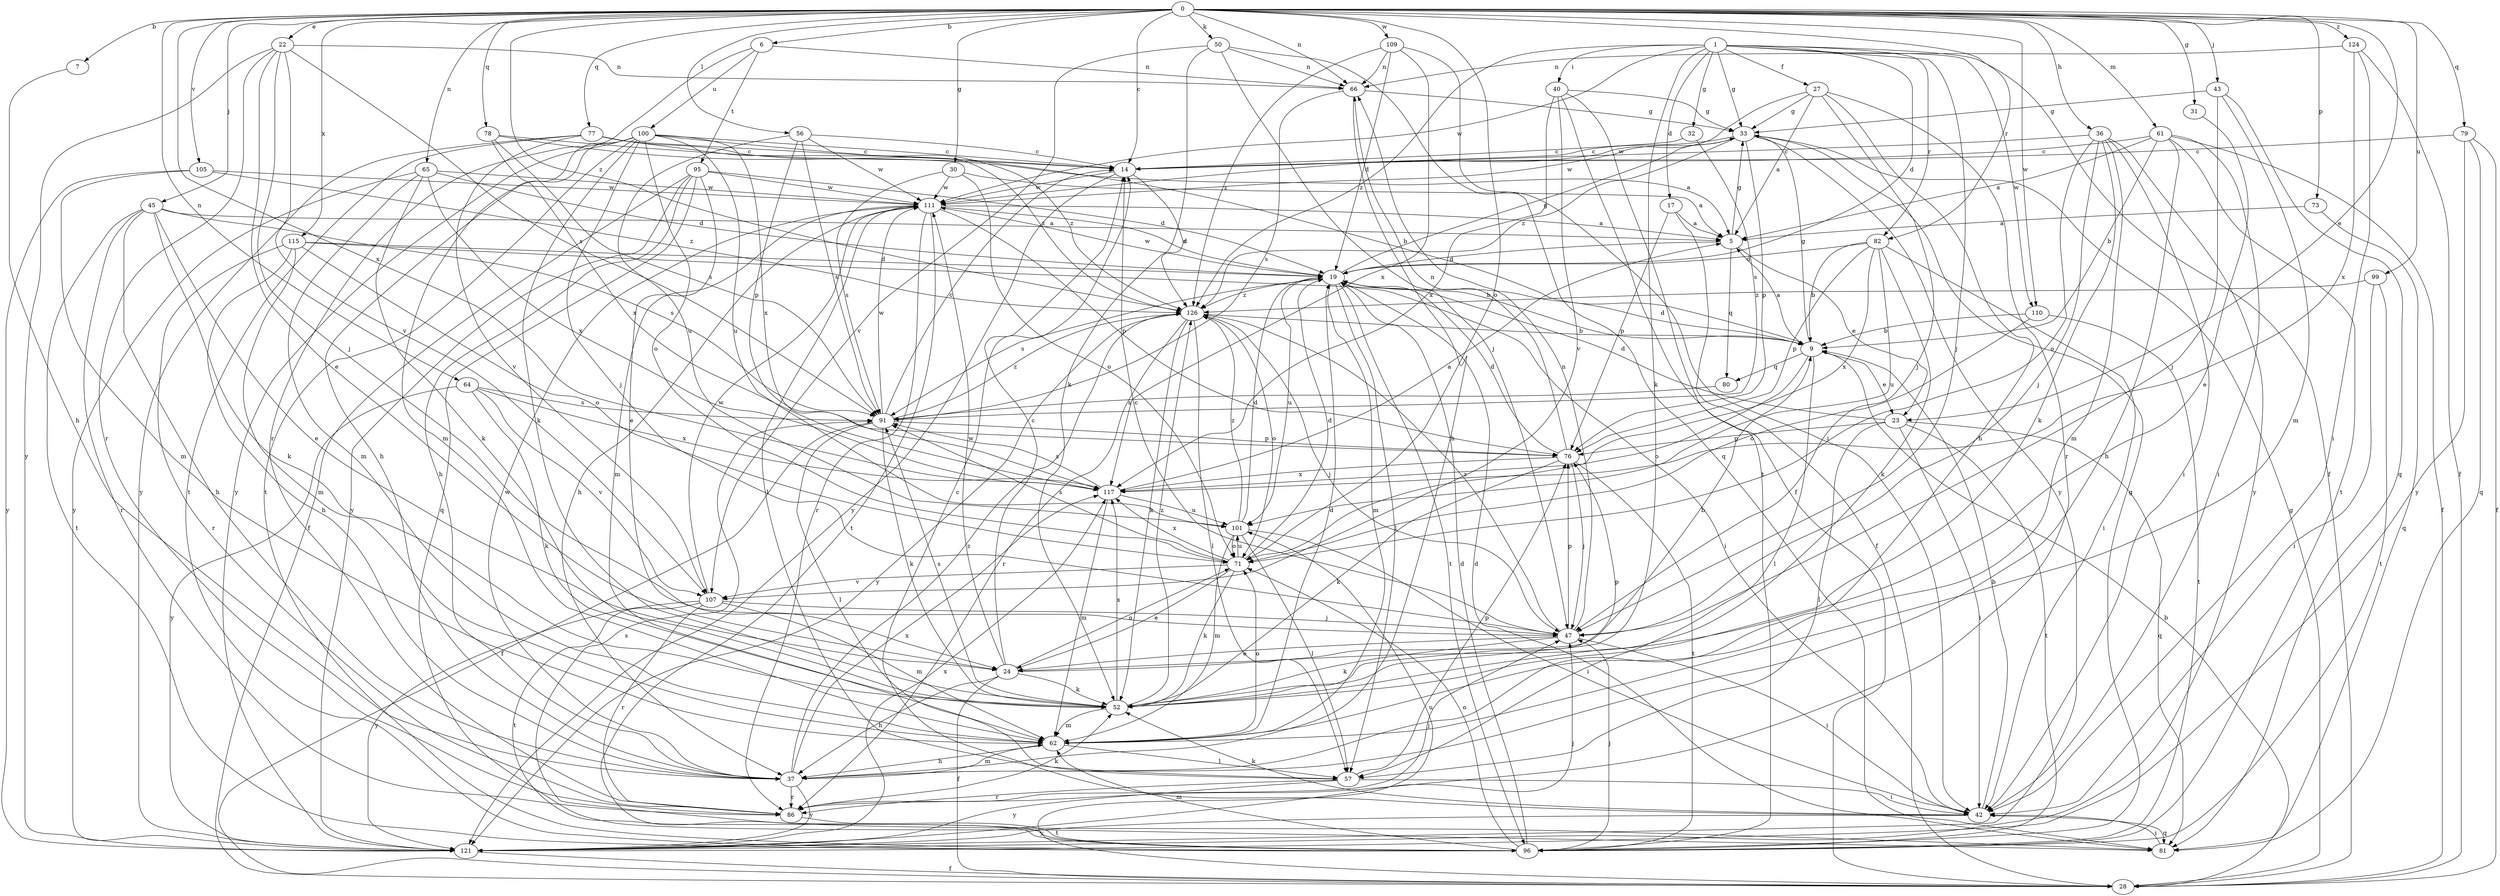 strict digraph  {
0;
1;
5;
6;
7;
9;
14;
17;
19;
22;
23;
24;
27;
28;
30;
31;
32;
33;
36;
37;
40;
42;
43;
45;
47;
50;
52;
56;
57;
61;
62;
64;
65;
66;
71;
73;
76;
77;
78;
79;
80;
81;
82;
86;
91;
95;
96;
99;
100;
101;
105;
107;
109;
110;
111;
115;
117;
121;
124;
126;
0 -> 6  [label=b];
0 -> 7  [label=b];
0 -> 14  [label=c];
0 -> 22  [label=e];
0 -> 23  [label=e];
0 -> 30  [label=g];
0 -> 31  [label=g];
0 -> 36  [label=h];
0 -> 43  [label=j];
0 -> 45  [label=j];
0 -> 50  [label=k];
0 -> 56  [label=l];
0 -> 61  [label=m];
0 -> 64  [label=n];
0 -> 65  [label=n];
0 -> 66  [label=n];
0 -> 71  [label=o];
0 -> 73  [label=p];
0 -> 77  [label=q];
0 -> 78  [label=q];
0 -> 79  [label=q];
0 -> 82  [label=r];
0 -> 99  [label=u];
0 -> 105  [label=v];
0 -> 109  [label=w];
0 -> 110  [label=w];
0 -> 115  [label=x];
0 -> 117  [label=x];
0 -> 124  [label=z];
0 -> 126  [label=z];
1 -> 17  [label=d];
1 -> 19  [label=d];
1 -> 27  [label=f];
1 -> 28  [label=f];
1 -> 32  [label=g];
1 -> 33  [label=g];
1 -> 40  [label=i];
1 -> 47  [label=j];
1 -> 52  [label=k];
1 -> 82  [label=r];
1 -> 110  [label=w];
1 -> 111  [label=w];
1 -> 126  [label=z];
5 -> 19  [label=d];
5 -> 23  [label=e];
5 -> 33  [label=g];
5 -> 80  [label=q];
6 -> 66  [label=n];
6 -> 86  [label=r];
6 -> 95  [label=t];
6 -> 100  [label=u];
7 -> 37  [label=h];
9 -> 5  [label=a];
9 -> 19  [label=d];
9 -> 23  [label=e];
9 -> 33  [label=g];
9 -> 57  [label=l];
9 -> 71  [label=o];
9 -> 80  [label=q];
14 -> 111  [label=w];
14 -> 121  [label=y];
14 -> 126  [label=z];
17 -> 5  [label=a];
17 -> 28  [label=f];
17 -> 76  [label=p];
19 -> 33  [label=g];
19 -> 42  [label=i];
19 -> 57  [label=l];
19 -> 62  [label=m];
19 -> 91  [label=s];
19 -> 96  [label=t];
19 -> 101  [label=u];
19 -> 111  [label=w];
19 -> 126  [label=z];
22 -> 24  [label=e];
22 -> 47  [label=j];
22 -> 66  [label=n];
22 -> 86  [label=r];
22 -> 91  [label=s];
22 -> 107  [label=v];
22 -> 121  [label=y];
23 -> 19  [label=d];
23 -> 42  [label=i];
23 -> 57  [label=l];
23 -> 76  [label=p];
23 -> 81  [label=q];
23 -> 96  [label=t];
24 -> 9  [label=b];
24 -> 14  [label=c];
24 -> 28  [label=f];
24 -> 37  [label=h];
24 -> 52  [label=k];
24 -> 71  [label=o];
24 -> 111  [label=w];
27 -> 5  [label=a];
27 -> 33  [label=g];
27 -> 37  [label=h];
27 -> 47  [label=j];
27 -> 86  [label=r];
27 -> 111  [label=w];
28 -> 9  [label=b];
28 -> 33  [label=g];
28 -> 101  [label=u];
30 -> 5  [label=a];
30 -> 71  [label=o];
30 -> 91  [label=s];
30 -> 111  [label=w];
31 -> 24  [label=e];
32 -> 14  [label=c];
32 -> 91  [label=s];
33 -> 14  [label=c];
33 -> 76  [label=p];
33 -> 111  [label=w];
33 -> 121  [label=y];
33 -> 126  [label=z];
36 -> 14  [label=c];
36 -> 42  [label=i];
36 -> 47  [label=j];
36 -> 52  [label=k];
36 -> 62  [label=m];
36 -> 71  [label=o];
36 -> 121  [label=y];
37 -> 62  [label=m];
37 -> 86  [label=r];
37 -> 111  [label=w];
37 -> 117  [label=x];
37 -> 121  [label=y];
37 -> 126  [label=z];
40 -> 28  [label=f];
40 -> 33  [label=g];
40 -> 96  [label=t];
40 -> 107  [label=v];
40 -> 117  [label=x];
42 -> 9  [label=b];
42 -> 14  [label=c];
42 -> 52  [label=k];
42 -> 81  [label=q];
42 -> 121  [label=y];
43 -> 33  [label=g];
43 -> 47  [label=j];
43 -> 62  [label=m];
43 -> 81  [label=q];
45 -> 5  [label=a];
45 -> 24  [label=e];
45 -> 37  [label=h];
45 -> 52  [label=k];
45 -> 86  [label=r];
45 -> 91  [label=s];
45 -> 96  [label=t];
47 -> 14  [label=c];
47 -> 24  [label=e];
47 -> 42  [label=i];
47 -> 52  [label=k];
47 -> 66  [label=n];
47 -> 76  [label=p];
47 -> 126  [label=z];
50 -> 47  [label=j];
50 -> 52  [label=k];
50 -> 66  [label=n];
50 -> 81  [label=q];
50 -> 107  [label=v];
52 -> 62  [label=m];
52 -> 76  [label=p];
52 -> 91  [label=s];
52 -> 117  [label=x];
52 -> 126  [label=z];
56 -> 14  [label=c];
56 -> 76  [label=p];
56 -> 91  [label=s];
56 -> 101  [label=u];
56 -> 111  [label=w];
57 -> 42  [label=i];
57 -> 76  [label=p];
57 -> 86  [label=r];
57 -> 121  [label=y];
61 -> 5  [label=a];
61 -> 9  [label=b];
61 -> 14  [label=c];
61 -> 28  [label=f];
61 -> 37  [label=h];
61 -> 42  [label=i];
61 -> 96  [label=t];
62 -> 19  [label=d];
62 -> 37  [label=h];
62 -> 57  [label=l];
62 -> 71  [label=o];
64 -> 52  [label=k];
64 -> 91  [label=s];
64 -> 107  [label=v];
64 -> 117  [label=x];
64 -> 121  [label=y];
65 -> 19  [label=d];
65 -> 52  [label=k];
65 -> 62  [label=m];
65 -> 111  [label=w];
65 -> 117  [label=x];
65 -> 121  [label=y];
66 -> 33  [label=g];
66 -> 37  [label=h];
66 -> 91  [label=s];
71 -> 19  [label=d];
71 -> 24  [label=e];
71 -> 52  [label=k];
71 -> 91  [label=s];
71 -> 101  [label=u];
71 -> 107  [label=v];
71 -> 117  [label=x];
73 -> 5  [label=a];
73 -> 81  [label=q];
76 -> 19  [label=d];
76 -> 47  [label=j];
76 -> 52  [label=k];
76 -> 66  [label=n];
76 -> 96  [label=t];
76 -> 117  [label=x];
77 -> 9  [label=b];
77 -> 14  [label=c];
77 -> 96  [label=t];
77 -> 107  [label=v];
77 -> 121  [label=y];
77 -> 126  [label=z];
78 -> 5  [label=a];
78 -> 14  [label=c];
78 -> 91  [label=s];
78 -> 117  [label=x];
79 -> 14  [label=c];
79 -> 28  [label=f];
79 -> 81  [label=q];
79 -> 121  [label=y];
80 -> 91  [label=s];
81 -> 19  [label=d];
81 -> 42  [label=i];
81 -> 91  [label=s];
82 -> 9  [label=b];
82 -> 19  [label=d];
82 -> 42  [label=i];
82 -> 52  [label=k];
82 -> 76  [label=p];
82 -> 101  [label=u];
82 -> 117  [label=x];
86 -> 47  [label=j];
86 -> 52  [label=k];
86 -> 96  [label=t];
91 -> 14  [label=c];
91 -> 28  [label=f];
91 -> 52  [label=k];
91 -> 57  [label=l];
91 -> 76  [label=p];
91 -> 111  [label=w];
91 -> 126  [label=z];
95 -> 19  [label=d];
95 -> 24  [label=e];
95 -> 28  [label=f];
95 -> 37  [label=h];
95 -> 81  [label=q];
95 -> 111  [label=w];
95 -> 121  [label=y];
96 -> 19  [label=d];
96 -> 33  [label=g];
96 -> 47  [label=j];
96 -> 62  [label=m];
96 -> 71  [label=o];
99 -> 42  [label=i];
99 -> 96  [label=t];
99 -> 126  [label=z];
100 -> 14  [label=c];
100 -> 37  [label=h];
100 -> 47  [label=j];
100 -> 52  [label=k];
100 -> 62  [label=m];
100 -> 71  [label=o];
100 -> 96  [label=t];
100 -> 101  [label=u];
100 -> 117  [label=x];
100 -> 121  [label=y];
100 -> 126  [label=z];
101 -> 19  [label=d];
101 -> 42  [label=i];
101 -> 57  [label=l];
101 -> 62  [label=m];
101 -> 71  [label=o];
101 -> 126  [label=z];
105 -> 62  [label=m];
105 -> 111  [label=w];
105 -> 121  [label=y];
105 -> 126  [label=z];
107 -> 47  [label=j];
107 -> 62  [label=m];
107 -> 86  [label=r];
107 -> 96  [label=t];
107 -> 111  [label=w];
107 -> 121  [label=y];
109 -> 19  [label=d];
109 -> 42  [label=i];
109 -> 66  [label=n];
109 -> 117  [label=x];
109 -> 126  [label=z];
110 -> 9  [label=b];
110 -> 71  [label=o];
110 -> 96  [label=t];
111 -> 5  [label=a];
111 -> 19  [label=d];
111 -> 37  [label=h];
111 -> 57  [label=l];
111 -> 62  [label=m];
111 -> 76  [label=p];
111 -> 86  [label=r];
111 -> 96  [label=t];
115 -> 9  [label=b];
115 -> 19  [label=d];
115 -> 37  [label=h];
115 -> 62  [label=m];
115 -> 71  [label=o];
115 -> 86  [label=r];
117 -> 5  [label=a];
117 -> 62  [label=m];
117 -> 91  [label=s];
117 -> 101  [label=u];
121 -> 28  [label=f];
121 -> 47  [label=j];
121 -> 117  [label=x];
124 -> 28  [label=f];
124 -> 42  [label=i];
124 -> 66  [label=n];
124 -> 117  [label=x];
126 -> 9  [label=b];
126 -> 47  [label=j];
126 -> 52  [label=k];
126 -> 57  [label=l];
126 -> 71  [label=o];
126 -> 86  [label=r];
126 -> 121  [label=y];
}
